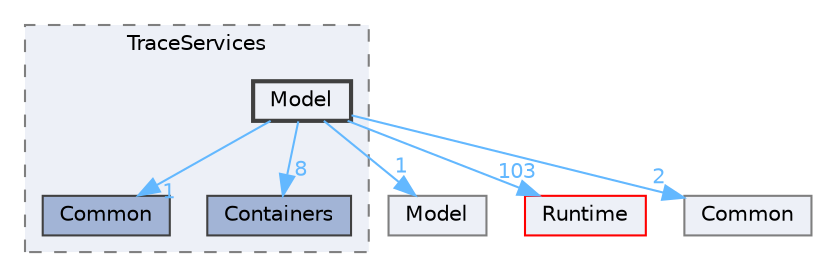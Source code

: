 digraph "Model"
{
 // INTERACTIVE_SVG=YES
 // LATEX_PDF_SIZE
  bgcolor="transparent";
  edge [fontname=Helvetica,fontsize=10,labelfontname=Helvetica,labelfontsize=10];
  node [fontname=Helvetica,fontsize=10,shape=box,height=0.2,width=0.4];
  compound=true
  subgraph clusterdir_23cd04b1e80e80549e5634c1e655535f {
    graph [ bgcolor="#edf0f7", pencolor="grey50", label="TraceServices", fontname=Helvetica,fontsize=10 style="filled,dashed", URL="dir_23cd04b1e80e80549e5634c1e655535f.html",tooltip=""]
  dir_028b4feb6a78d8f34ec37cd70bfde2e5 [label="Common", fillcolor="#a2b4d6", color="grey25", style="filled", URL="dir_028b4feb6a78d8f34ec37cd70bfde2e5.html",tooltip=""];
  dir_878f4699cee15f9cd6f6a6a0eca37657 [label="Containers", fillcolor="#a2b4d6", color="grey25", style="filled", URL="dir_878f4699cee15f9cd6f6a6a0eca37657.html",tooltip=""];
  dir_49fcbf14c84b89b8b0ba4c8fb996a685 [label="Model", fillcolor="#edf0f7", color="grey25", style="filled,bold", URL="dir_49fcbf14c84b89b8b0ba4c8fb996a685.html",tooltip=""];
  }
  dir_5ea82fc42b7c7d97d50ce0505722bfbf [label="Model", fillcolor="#edf0f7", color="grey50", style="filled", URL="dir_5ea82fc42b7c7d97d50ce0505722bfbf.html",tooltip=""];
  dir_7536b172fbd480bfd146a1b1acd6856b [label="Runtime", fillcolor="#edf0f7", color="red", style="filled", URL="dir_7536b172fbd480bfd146a1b1acd6856b.html",tooltip=""];
  dir_7b86d799b56dfb5729163986b67e2261 [label="Common", fillcolor="#edf0f7", color="grey50", style="filled", URL="dir_7b86d799b56dfb5729163986b67e2261.html",tooltip=""];
  dir_49fcbf14c84b89b8b0ba4c8fb996a685->dir_028b4feb6a78d8f34ec37cd70bfde2e5 [headlabel="1", labeldistance=1.5 headhref="dir_000653_000216.html" href="dir_000653_000216.html" color="steelblue1" fontcolor="steelblue1"];
  dir_49fcbf14c84b89b8b0ba4c8fb996a685->dir_5ea82fc42b7c7d97d50ce0505722bfbf [headlabel="1", labeldistance=1.5 headhref="dir_000653_000652.html" href="dir_000653_000652.html" color="steelblue1" fontcolor="steelblue1"];
  dir_49fcbf14c84b89b8b0ba4c8fb996a685->dir_7536b172fbd480bfd146a1b1acd6856b [headlabel="103", labeldistance=1.5 headhref="dir_000653_000984.html" href="dir_000653_000984.html" color="steelblue1" fontcolor="steelblue1"];
  dir_49fcbf14c84b89b8b0ba4c8fb996a685->dir_7b86d799b56dfb5729163986b67e2261 [headlabel="2", labeldistance=1.5 headhref="dir_000653_000215.html" href="dir_000653_000215.html" color="steelblue1" fontcolor="steelblue1"];
  dir_49fcbf14c84b89b8b0ba4c8fb996a685->dir_878f4699cee15f9cd6f6a6a0eca37657 [headlabel="8", labeldistance=1.5 headhref="dir_000653_000252.html" href="dir_000653_000252.html" color="steelblue1" fontcolor="steelblue1"];
}
